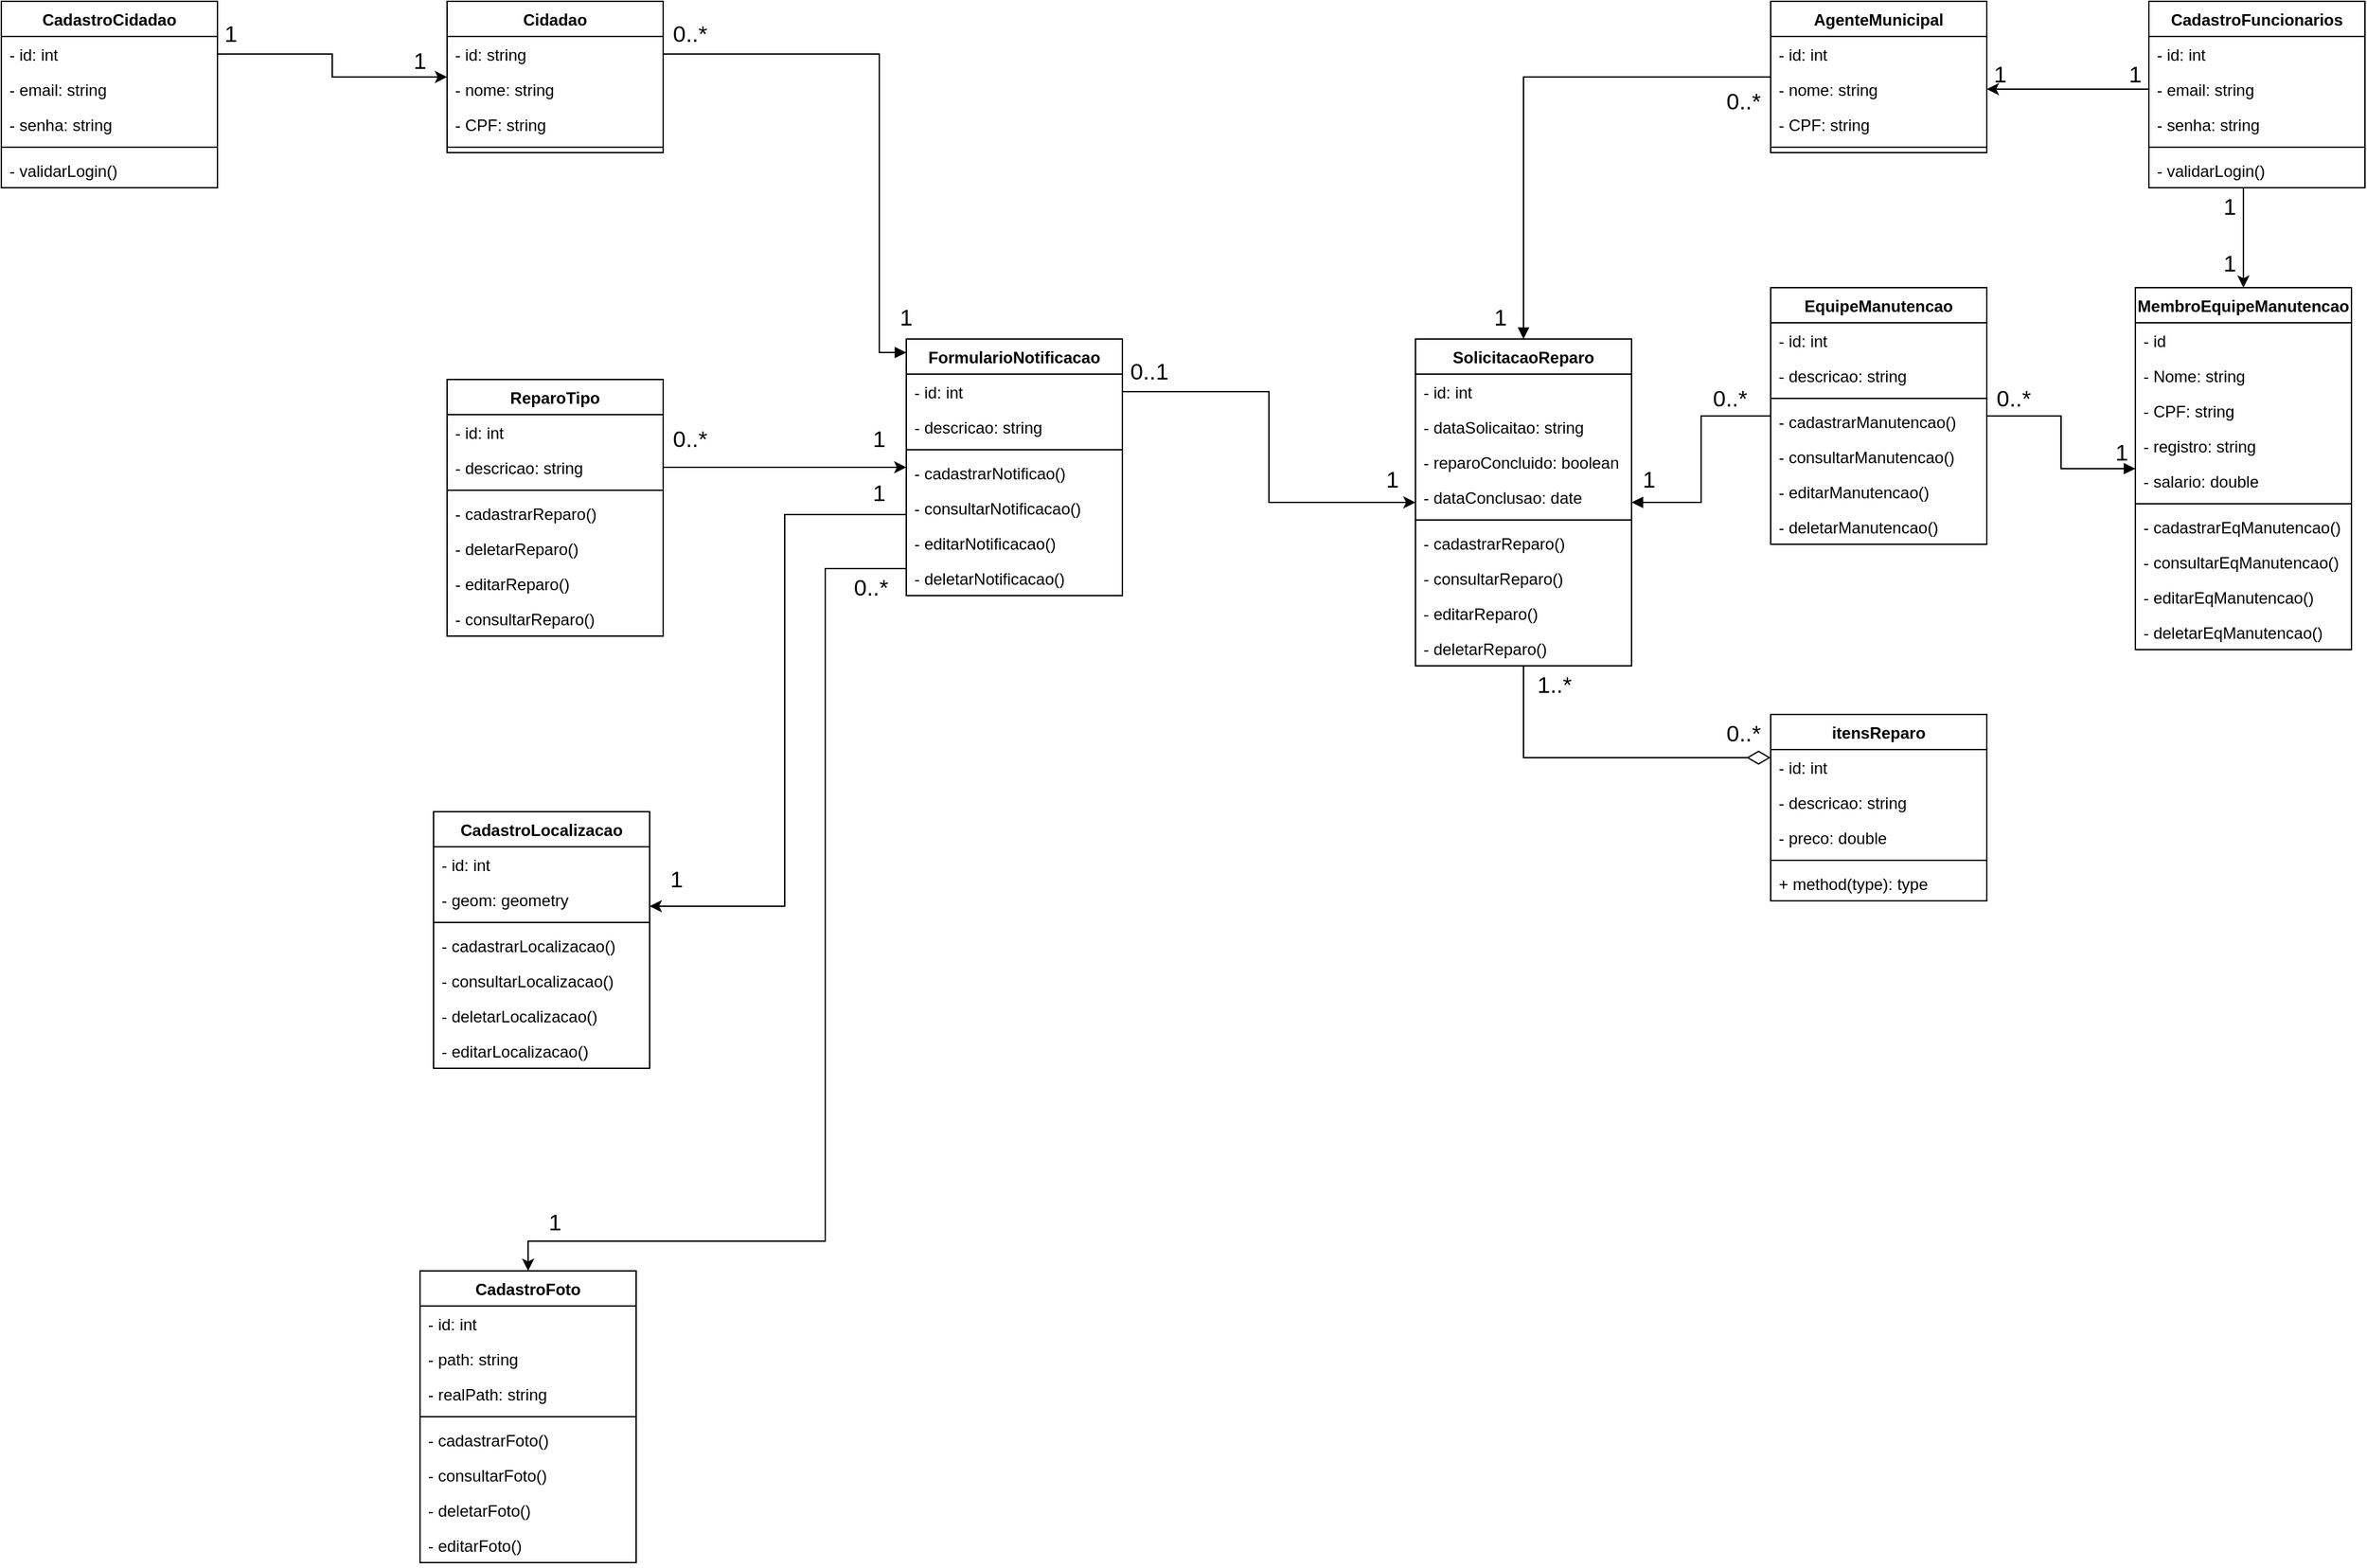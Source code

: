<mxfile version="20.3.1" type="github">
  <diagram id="C5RBs43oDa-KdzZeNtuy" name="Page-1">
    <mxGraphModel dx="1993" dy="483" grid="1" gridSize="10" guides="1" tooltips="1" connect="1" arrows="1" fold="1" page="1" pageScale="1" pageWidth="827" pageHeight="1169" math="0" shadow="0">
      <root>
        <mxCell id="WIyWlLk6GJQsqaUBKTNV-0" />
        <mxCell id="WIyWlLk6GJQsqaUBKTNV-1" parent="WIyWlLk6GJQsqaUBKTNV-0" />
        <mxCell id="CmlGezvSoyI1D90yPW8n-5" value="ReparoTipo" style="swimlane;fontStyle=1;align=center;verticalAlign=top;childLayout=stackLayout;horizontal=1;startSize=26;horizontalStack=0;resizeParent=1;resizeParentMax=0;resizeLast=0;collapsible=1;marginBottom=0;" parent="WIyWlLk6GJQsqaUBKTNV-1" vertex="1">
          <mxGeometry x="130" y="390" width="160" height="190" as="geometry" />
        </mxCell>
        <mxCell id="CmlGezvSoyI1D90yPW8n-6" value="- id: int" style="text;strokeColor=none;fillColor=none;align=left;verticalAlign=top;spacingLeft=4;spacingRight=4;overflow=hidden;rotatable=0;points=[[0,0.5],[1,0.5]];portConstraint=eastwest;" parent="CmlGezvSoyI1D90yPW8n-5" vertex="1">
          <mxGeometry y="26" width="160" height="26" as="geometry" />
        </mxCell>
        <mxCell id="CmlGezvSoyI1D90yPW8n-9" value="- descricao: string" style="text;strokeColor=none;fillColor=none;align=left;verticalAlign=top;spacingLeft=4;spacingRight=4;overflow=hidden;rotatable=0;points=[[0,0.5],[1,0.5]];portConstraint=eastwest;" parent="CmlGezvSoyI1D90yPW8n-5" vertex="1">
          <mxGeometry y="52" width="160" height="26" as="geometry" />
        </mxCell>
        <mxCell id="CmlGezvSoyI1D90yPW8n-7" value="" style="line;strokeWidth=1;fillColor=none;align=left;verticalAlign=middle;spacingTop=-1;spacingLeft=3;spacingRight=3;rotatable=0;labelPosition=right;points=[];portConstraint=eastwest;strokeColor=inherit;" parent="CmlGezvSoyI1D90yPW8n-5" vertex="1">
          <mxGeometry y="78" width="160" height="8" as="geometry" />
        </mxCell>
        <mxCell id="CmlGezvSoyI1D90yPW8n-8" value="- cadastrarReparo()" style="text;strokeColor=none;fillColor=none;align=left;verticalAlign=top;spacingLeft=4;spacingRight=4;overflow=hidden;rotatable=0;points=[[0,0.5],[1,0.5]];portConstraint=eastwest;" parent="CmlGezvSoyI1D90yPW8n-5" vertex="1">
          <mxGeometry y="86" width="160" height="26" as="geometry" />
        </mxCell>
        <mxCell id="CmlGezvSoyI1D90yPW8n-10" value="- deletarReparo()" style="text;strokeColor=none;fillColor=none;align=left;verticalAlign=top;spacingLeft=4;spacingRight=4;overflow=hidden;rotatable=0;points=[[0,0.5],[1,0.5]];portConstraint=eastwest;" parent="CmlGezvSoyI1D90yPW8n-5" vertex="1">
          <mxGeometry y="112" width="160" height="26" as="geometry" />
        </mxCell>
        <mxCell id="CmlGezvSoyI1D90yPW8n-11" value="- editarReparo()" style="text;strokeColor=none;fillColor=none;align=left;verticalAlign=top;spacingLeft=4;spacingRight=4;overflow=hidden;rotatable=0;points=[[0,0.5],[1,0.5]];portConstraint=eastwest;" parent="CmlGezvSoyI1D90yPW8n-5" vertex="1">
          <mxGeometry y="138" width="160" height="26" as="geometry" />
        </mxCell>
        <mxCell id="CmlGezvSoyI1D90yPW8n-12" value="- consultarReparo()" style="text;strokeColor=none;fillColor=none;align=left;verticalAlign=top;spacingLeft=4;spacingRight=4;overflow=hidden;rotatable=0;points=[[0,0.5],[1,0.5]];portConstraint=eastwest;" parent="CmlGezvSoyI1D90yPW8n-5" vertex="1">
          <mxGeometry y="164" width="160" height="26" as="geometry" />
        </mxCell>
        <mxCell id="CmlGezvSoyI1D90yPW8n-13" value="FormularioNotificacao" style="swimlane;fontStyle=1;align=center;verticalAlign=top;childLayout=stackLayout;horizontal=1;startSize=26;horizontalStack=0;resizeParent=1;resizeParentMax=0;resizeLast=0;collapsible=1;marginBottom=0;" parent="WIyWlLk6GJQsqaUBKTNV-1" vertex="1">
          <mxGeometry x="470" y="360" width="160" height="190" as="geometry" />
        </mxCell>
        <mxCell id="CmlGezvSoyI1D90yPW8n-14" value="- id: int" style="text;strokeColor=none;fillColor=none;align=left;verticalAlign=top;spacingLeft=4;spacingRight=4;overflow=hidden;rotatable=0;points=[[0,0.5],[1,0.5]];portConstraint=eastwest;" parent="CmlGezvSoyI1D90yPW8n-13" vertex="1">
          <mxGeometry y="26" width="160" height="26" as="geometry" />
        </mxCell>
        <mxCell id="CmlGezvSoyI1D90yPW8n-17" value="- descricao: string" style="text;strokeColor=none;fillColor=none;align=left;verticalAlign=top;spacingLeft=4;spacingRight=4;overflow=hidden;rotatable=0;points=[[0,0.5],[1,0.5]];portConstraint=eastwest;" parent="CmlGezvSoyI1D90yPW8n-13" vertex="1">
          <mxGeometry y="52" width="160" height="26" as="geometry" />
        </mxCell>
        <mxCell id="CmlGezvSoyI1D90yPW8n-15" value="" style="line;strokeWidth=1;fillColor=none;align=left;verticalAlign=middle;spacingTop=-1;spacingLeft=3;spacingRight=3;rotatable=0;labelPosition=right;points=[];portConstraint=eastwest;strokeColor=inherit;" parent="CmlGezvSoyI1D90yPW8n-13" vertex="1">
          <mxGeometry y="78" width="160" height="8" as="geometry" />
        </mxCell>
        <mxCell id="CmlGezvSoyI1D90yPW8n-28" value="- cadastrarNotificao()" style="text;strokeColor=none;fillColor=none;align=left;verticalAlign=top;spacingLeft=4;spacingRight=4;overflow=hidden;rotatable=0;points=[[0,0.5],[1,0.5]];portConstraint=eastwest;" parent="CmlGezvSoyI1D90yPW8n-13" vertex="1">
          <mxGeometry y="86" width="160" height="26" as="geometry" />
        </mxCell>
        <mxCell id="CmlGezvSoyI1D90yPW8n-31" value="- consultarNotificacao()" style="text;strokeColor=none;fillColor=none;align=left;verticalAlign=top;spacingLeft=4;spacingRight=4;overflow=hidden;rotatable=0;points=[[0,0.5],[1,0.5]];portConstraint=eastwest;" parent="CmlGezvSoyI1D90yPW8n-13" vertex="1">
          <mxGeometry y="112" width="160" height="26" as="geometry" />
        </mxCell>
        <mxCell id="CmlGezvSoyI1D90yPW8n-30" value="- editarNotificacao()" style="text;strokeColor=none;fillColor=none;align=left;verticalAlign=top;spacingLeft=4;spacingRight=4;overflow=hidden;rotatable=0;points=[[0,0.5],[1,0.5]];portConstraint=eastwest;" parent="CmlGezvSoyI1D90yPW8n-13" vertex="1">
          <mxGeometry y="138" width="160" height="26" as="geometry" />
        </mxCell>
        <mxCell id="CmlGezvSoyI1D90yPW8n-29" value="- deletarNotificacao()" style="text;strokeColor=none;fillColor=none;align=left;verticalAlign=top;spacingLeft=4;spacingRight=4;overflow=hidden;rotatable=0;points=[[0,0.5],[1,0.5]];portConstraint=eastwest;" parent="CmlGezvSoyI1D90yPW8n-13" vertex="1">
          <mxGeometry y="164" width="160" height="26" as="geometry" />
        </mxCell>
        <mxCell id="CmlGezvSoyI1D90yPW8n-19" style="edgeStyle=orthogonalEdgeStyle;rounded=0;orthogonalLoop=1;jettySize=auto;html=1;" parent="WIyWlLk6GJQsqaUBKTNV-1" source="CmlGezvSoyI1D90yPW8n-9" target="CmlGezvSoyI1D90yPW8n-13" edge="1">
          <mxGeometry relative="1" as="geometry" />
        </mxCell>
        <mxCell id="CmlGezvSoyI1D90yPW8n-24" value="CadastroLocalizacao" style="swimlane;fontStyle=1;align=center;verticalAlign=top;childLayout=stackLayout;horizontal=1;startSize=26;horizontalStack=0;resizeParent=1;resizeParentMax=0;resizeLast=0;collapsible=1;marginBottom=0;" parent="WIyWlLk6GJQsqaUBKTNV-1" vertex="1">
          <mxGeometry x="120" y="710" width="160" height="190" as="geometry" />
        </mxCell>
        <mxCell id="CmlGezvSoyI1D90yPW8n-25" value="- id: int" style="text;strokeColor=none;fillColor=none;align=left;verticalAlign=top;spacingLeft=4;spacingRight=4;overflow=hidden;rotatable=0;points=[[0,0.5],[1,0.5]];portConstraint=eastwest;" parent="CmlGezvSoyI1D90yPW8n-24" vertex="1">
          <mxGeometry y="26" width="160" height="26" as="geometry" />
        </mxCell>
        <mxCell id="CmlGezvSoyI1D90yPW8n-32" value="- geom: geometry" style="text;strokeColor=none;fillColor=none;align=left;verticalAlign=top;spacingLeft=4;spacingRight=4;overflow=hidden;rotatable=0;points=[[0,0.5],[1,0.5]];portConstraint=eastwest;" parent="CmlGezvSoyI1D90yPW8n-24" vertex="1">
          <mxGeometry y="52" width="160" height="26" as="geometry" />
        </mxCell>
        <mxCell id="CmlGezvSoyI1D90yPW8n-26" value="" style="line;strokeWidth=1;fillColor=none;align=left;verticalAlign=middle;spacingTop=-1;spacingLeft=3;spacingRight=3;rotatable=0;labelPosition=right;points=[];portConstraint=eastwest;strokeColor=inherit;" parent="CmlGezvSoyI1D90yPW8n-24" vertex="1">
          <mxGeometry y="78" width="160" height="8" as="geometry" />
        </mxCell>
        <mxCell id="CmlGezvSoyI1D90yPW8n-33" value="- cadastrarLocalizacao()" style="text;strokeColor=none;fillColor=none;align=left;verticalAlign=top;spacingLeft=4;spacingRight=4;overflow=hidden;rotatable=0;points=[[0,0.5],[1,0.5]];portConstraint=eastwest;" parent="CmlGezvSoyI1D90yPW8n-24" vertex="1">
          <mxGeometry y="86" width="160" height="26" as="geometry" />
        </mxCell>
        <mxCell id="CmlGezvSoyI1D90yPW8n-34" value="- consultarLocalizacao()" style="text;strokeColor=none;fillColor=none;align=left;verticalAlign=top;spacingLeft=4;spacingRight=4;overflow=hidden;rotatable=0;points=[[0,0.5],[1,0.5]];portConstraint=eastwest;" parent="CmlGezvSoyI1D90yPW8n-24" vertex="1">
          <mxGeometry y="112" width="160" height="26" as="geometry" />
        </mxCell>
        <mxCell id="CmlGezvSoyI1D90yPW8n-36" value="- deletarLocalizacao()" style="text;strokeColor=none;fillColor=none;align=left;verticalAlign=top;spacingLeft=4;spacingRight=4;overflow=hidden;rotatable=0;points=[[0,0.5],[1,0.5]];portConstraint=eastwest;" parent="CmlGezvSoyI1D90yPW8n-24" vertex="1">
          <mxGeometry y="138" width="160" height="26" as="geometry" />
        </mxCell>
        <mxCell id="CmlGezvSoyI1D90yPW8n-35" value="- editarLocalizacao()" style="text;strokeColor=none;fillColor=none;align=left;verticalAlign=top;spacingLeft=4;spacingRight=4;overflow=hidden;rotatable=0;points=[[0,0.5],[1,0.5]];portConstraint=eastwest;" parent="CmlGezvSoyI1D90yPW8n-24" vertex="1">
          <mxGeometry y="164" width="160" height="26" as="geometry" />
        </mxCell>
        <mxCell id="CmlGezvSoyI1D90yPW8n-37" style="edgeStyle=orthogonalEdgeStyle;rounded=0;orthogonalLoop=1;jettySize=auto;html=1;" parent="WIyWlLk6GJQsqaUBKTNV-1" source="CmlGezvSoyI1D90yPW8n-13" target="CmlGezvSoyI1D90yPW8n-32" edge="1">
          <mxGeometry relative="1" as="geometry">
            <Array as="points">
              <mxPoint x="380" y="490" />
              <mxPoint x="380" y="780" />
            </Array>
          </mxGeometry>
        </mxCell>
        <mxCell id="CmlGezvSoyI1D90yPW8n-38" value="CadastroFoto" style="swimlane;fontStyle=1;align=center;verticalAlign=top;childLayout=stackLayout;horizontal=1;startSize=26;horizontalStack=0;resizeParent=1;resizeParentMax=0;resizeLast=0;collapsible=1;marginBottom=0;" parent="WIyWlLk6GJQsqaUBKTNV-1" vertex="1">
          <mxGeometry x="110" y="1050" width="160" height="216" as="geometry" />
        </mxCell>
        <mxCell id="CmlGezvSoyI1D90yPW8n-39" value="- id: int" style="text;strokeColor=none;fillColor=none;align=left;verticalAlign=top;spacingLeft=4;spacingRight=4;overflow=hidden;rotatable=0;points=[[0,0.5],[1,0.5]];portConstraint=eastwest;" parent="CmlGezvSoyI1D90yPW8n-38" vertex="1">
          <mxGeometry y="26" width="160" height="26" as="geometry" />
        </mxCell>
        <mxCell id="CmlGezvSoyI1D90yPW8n-42" value="- path: string" style="text;strokeColor=none;fillColor=none;align=left;verticalAlign=top;spacingLeft=4;spacingRight=4;overflow=hidden;rotatable=0;points=[[0,0.5],[1,0.5]];portConstraint=eastwest;" parent="CmlGezvSoyI1D90yPW8n-38" vertex="1">
          <mxGeometry y="52" width="160" height="26" as="geometry" />
        </mxCell>
        <mxCell id="CmlGezvSoyI1D90yPW8n-43" value="- realPath: string" style="text;strokeColor=none;fillColor=none;align=left;verticalAlign=top;spacingLeft=4;spacingRight=4;overflow=hidden;rotatable=0;points=[[0,0.5],[1,0.5]];portConstraint=eastwest;" parent="CmlGezvSoyI1D90yPW8n-38" vertex="1">
          <mxGeometry y="78" width="160" height="26" as="geometry" />
        </mxCell>
        <mxCell id="CmlGezvSoyI1D90yPW8n-40" value="" style="line;strokeWidth=1;fillColor=none;align=left;verticalAlign=middle;spacingTop=-1;spacingLeft=3;spacingRight=3;rotatable=0;labelPosition=right;points=[];portConstraint=eastwest;strokeColor=inherit;" parent="CmlGezvSoyI1D90yPW8n-38" vertex="1">
          <mxGeometry y="104" width="160" height="8" as="geometry" />
        </mxCell>
        <mxCell id="CmlGezvSoyI1D90yPW8n-49" value="- cadastrarFoto()" style="text;strokeColor=none;fillColor=none;align=left;verticalAlign=top;spacingLeft=4;spacingRight=4;overflow=hidden;rotatable=0;points=[[0,0.5],[1,0.5]];portConstraint=eastwest;" parent="CmlGezvSoyI1D90yPW8n-38" vertex="1">
          <mxGeometry y="112" width="160" height="26" as="geometry" />
        </mxCell>
        <mxCell id="CmlGezvSoyI1D90yPW8n-48" value="- consultarFoto()" style="text;strokeColor=none;fillColor=none;align=left;verticalAlign=top;spacingLeft=4;spacingRight=4;overflow=hidden;rotatable=0;points=[[0,0.5],[1,0.5]];portConstraint=eastwest;" parent="CmlGezvSoyI1D90yPW8n-38" vertex="1">
          <mxGeometry y="138" width="160" height="26" as="geometry" />
        </mxCell>
        <mxCell id="CmlGezvSoyI1D90yPW8n-47" value="- deletarFoto()" style="text;strokeColor=none;fillColor=none;align=left;verticalAlign=top;spacingLeft=4;spacingRight=4;overflow=hidden;rotatable=0;points=[[0,0.5],[1,0.5]];portConstraint=eastwest;" parent="CmlGezvSoyI1D90yPW8n-38" vertex="1">
          <mxGeometry y="164" width="160" height="26" as="geometry" />
        </mxCell>
        <mxCell id="CmlGezvSoyI1D90yPW8n-46" value="- editarFoto()" style="text;strokeColor=none;fillColor=none;align=left;verticalAlign=top;spacingLeft=4;spacingRight=4;overflow=hidden;rotatable=0;points=[[0,0.5],[1,0.5]];portConstraint=eastwest;" parent="CmlGezvSoyI1D90yPW8n-38" vertex="1">
          <mxGeometry y="190" width="160" height="26" as="geometry" />
        </mxCell>
        <mxCell id="CmlGezvSoyI1D90yPW8n-50" style="edgeStyle=orthogonalEdgeStyle;rounded=0;orthogonalLoop=1;jettySize=auto;html=1;" parent="WIyWlLk6GJQsqaUBKTNV-1" source="CmlGezvSoyI1D90yPW8n-13" target="CmlGezvSoyI1D90yPW8n-38" edge="1">
          <mxGeometry relative="1" as="geometry">
            <Array as="points">
              <mxPoint x="410" y="530" />
              <mxPoint x="410" y="1028" />
            </Array>
          </mxGeometry>
        </mxCell>
        <mxCell id="CmlGezvSoyI1D90yPW8n-71" style="edgeStyle=orthogonalEdgeStyle;rounded=0;orthogonalLoop=1;jettySize=auto;html=1;endArrow=diamondThin;endFill=0;endSize=15;" parent="WIyWlLk6GJQsqaUBKTNV-1" source="CmlGezvSoyI1D90yPW8n-51" target="CmlGezvSoyI1D90yPW8n-65" edge="1">
          <mxGeometry relative="1" as="geometry">
            <Array as="points">
              <mxPoint x="927" y="670" />
            </Array>
          </mxGeometry>
        </mxCell>
        <mxCell id="CmlGezvSoyI1D90yPW8n-51" value="SolicitacaoReparo" style="swimlane;fontStyle=1;align=center;verticalAlign=top;childLayout=stackLayout;horizontal=1;startSize=26;horizontalStack=0;resizeParent=1;resizeParentMax=0;resizeLast=0;collapsible=1;marginBottom=0;" parent="WIyWlLk6GJQsqaUBKTNV-1" vertex="1">
          <mxGeometry x="847" y="360" width="160" height="242" as="geometry" />
        </mxCell>
        <mxCell id="CmlGezvSoyI1D90yPW8n-52" value="- id: int" style="text;strokeColor=none;fillColor=none;align=left;verticalAlign=top;spacingLeft=4;spacingRight=4;overflow=hidden;rotatable=0;points=[[0,0.5],[1,0.5]];portConstraint=eastwest;" parent="CmlGezvSoyI1D90yPW8n-51" vertex="1">
          <mxGeometry y="26" width="160" height="26" as="geometry" />
        </mxCell>
        <mxCell id="CmlGezvSoyI1D90yPW8n-56" value="- dataSolicaitao: string" style="text;strokeColor=none;fillColor=none;align=left;verticalAlign=top;spacingLeft=4;spacingRight=4;overflow=hidden;rotatable=0;points=[[0,0.5],[1,0.5]];portConstraint=eastwest;" parent="CmlGezvSoyI1D90yPW8n-51" vertex="1">
          <mxGeometry y="52" width="160" height="26" as="geometry" />
        </mxCell>
        <mxCell id="CmlGezvSoyI1D90yPW8n-57" value="- reparoConcluido: boolean" style="text;strokeColor=none;fillColor=none;align=left;verticalAlign=top;spacingLeft=4;spacingRight=4;overflow=hidden;rotatable=0;points=[[0,0.5],[1,0.5]];portConstraint=eastwest;" parent="CmlGezvSoyI1D90yPW8n-51" vertex="1">
          <mxGeometry y="78" width="160" height="26" as="geometry" />
        </mxCell>
        <mxCell id="CmlGezvSoyI1D90yPW8n-58" value="- dataConclusao: date" style="text;strokeColor=none;fillColor=none;align=left;verticalAlign=top;spacingLeft=4;spacingRight=4;overflow=hidden;rotatable=0;points=[[0,0.5],[1,0.5]];portConstraint=eastwest;" parent="CmlGezvSoyI1D90yPW8n-51" vertex="1">
          <mxGeometry y="104" width="160" height="26" as="geometry" />
        </mxCell>
        <mxCell id="CmlGezvSoyI1D90yPW8n-53" value="" style="line;strokeWidth=1;fillColor=none;align=left;verticalAlign=middle;spacingTop=-1;spacingLeft=3;spacingRight=3;rotatable=0;labelPosition=right;points=[];portConstraint=eastwest;strokeColor=inherit;" parent="CmlGezvSoyI1D90yPW8n-51" vertex="1">
          <mxGeometry y="130" width="160" height="8" as="geometry" />
        </mxCell>
        <mxCell id="CmlGezvSoyI1D90yPW8n-59" value="- cadastrarReparo()" style="text;strokeColor=none;fillColor=none;align=left;verticalAlign=top;spacingLeft=4;spacingRight=4;overflow=hidden;rotatable=0;points=[[0,0.5],[1,0.5]];portConstraint=eastwest;" parent="CmlGezvSoyI1D90yPW8n-51" vertex="1">
          <mxGeometry y="138" width="160" height="26" as="geometry" />
        </mxCell>
        <mxCell id="CmlGezvSoyI1D90yPW8n-60" value="- consultarReparo()" style="text;strokeColor=none;fillColor=none;align=left;verticalAlign=top;spacingLeft=4;spacingRight=4;overflow=hidden;rotatable=0;points=[[0,0.5],[1,0.5]];portConstraint=eastwest;" parent="CmlGezvSoyI1D90yPW8n-51" vertex="1">
          <mxGeometry y="164" width="160" height="26" as="geometry" />
        </mxCell>
        <mxCell id="CmlGezvSoyI1D90yPW8n-61" value="- editarReparo()" style="text;strokeColor=none;fillColor=none;align=left;verticalAlign=top;spacingLeft=4;spacingRight=4;overflow=hidden;rotatable=0;points=[[0,0.5],[1,0.5]];portConstraint=eastwest;" parent="CmlGezvSoyI1D90yPW8n-51" vertex="1">
          <mxGeometry y="190" width="160" height="26" as="geometry" />
        </mxCell>
        <mxCell id="CmlGezvSoyI1D90yPW8n-62" value="- deletarReparo()" style="text;strokeColor=none;fillColor=none;align=left;verticalAlign=top;spacingLeft=4;spacingRight=4;overflow=hidden;rotatable=0;points=[[0,0.5],[1,0.5]];portConstraint=eastwest;" parent="CmlGezvSoyI1D90yPW8n-51" vertex="1">
          <mxGeometry y="216" width="160" height="26" as="geometry" />
        </mxCell>
        <mxCell id="CmlGezvSoyI1D90yPW8n-64" style="edgeStyle=orthogonalEdgeStyle;rounded=0;orthogonalLoop=1;jettySize=auto;html=1;" parent="WIyWlLk6GJQsqaUBKTNV-1" source="CmlGezvSoyI1D90yPW8n-14" target="CmlGezvSoyI1D90yPW8n-51" edge="1">
          <mxGeometry relative="1" as="geometry" />
        </mxCell>
        <mxCell id="CmlGezvSoyI1D90yPW8n-65" value="itensReparo" style="swimlane;fontStyle=1;align=center;verticalAlign=top;childLayout=stackLayout;horizontal=1;startSize=26;horizontalStack=0;resizeParent=1;resizeParentMax=0;resizeLast=0;collapsible=1;marginBottom=0;" parent="WIyWlLk6GJQsqaUBKTNV-1" vertex="1">
          <mxGeometry x="1110" y="638" width="160" height="138" as="geometry" />
        </mxCell>
        <mxCell id="CmlGezvSoyI1D90yPW8n-66" value="- id: int" style="text;strokeColor=none;fillColor=none;align=left;verticalAlign=top;spacingLeft=4;spacingRight=4;overflow=hidden;rotatable=0;points=[[0,0.5],[1,0.5]];portConstraint=eastwest;" parent="CmlGezvSoyI1D90yPW8n-65" vertex="1">
          <mxGeometry y="26" width="160" height="26" as="geometry" />
        </mxCell>
        <mxCell id="CmlGezvSoyI1D90yPW8n-69" value="- descricao: string" style="text;strokeColor=none;fillColor=none;align=left;verticalAlign=top;spacingLeft=4;spacingRight=4;overflow=hidden;rotatable=0;points=[[0,0.5],[1,0.5]];portConstraint=eastwest;" parent="CmlGezvSoyI1D90yPW8n-65" vertex="1">
          <mxGeometry y="52" width="160" height="26" as="geometry" />
        </mxCell>
        <mxCell id="CmlGezvSoyI1D90yPW8n-70" value="- preco: double" style="text;strokeColor=none;fillColor=none;align=left;verticalAlign=top;spacingLeft=4;spacingRight=4;overflow=hidden;rotatable=0;points=[[0,0.5],[1,0.5]];portConstraint=eastwest;" parent="CmlGezvSoyI1D90yPW8n-65" vertex="1">
          <mxGeometry y="78" width="160" height="26" as="geometry" />
        </mxCell>
        <mxCell id="CmlGezvSoyI1D90yPW8n-67" value="" style="line;strokeWidth=1;fillColor=none;align=left;verticalAlign=middle;spacingTop=-1;spacingLeft=3;spacingRight=3;rotatable=0;labelPosition=right;points=[];portConstraint=eastwest;strokeColor=inherit;" parent="CmlGezvSoyI1D90yPW8n-65" vertex="1">
          <mxGeometry y="104" width="160" height="8" as="geometry" />
        </mxCell>
        <mxCell id="CmlGezvSoyI1D90yPW8n-68" value="+ method(type): type" style="text;strokeColor=none;fillColor=none;align=left;verticalAlign=top;spacingLeft=4;spacingRight=4;overflow=hidden;rotatable=0;points=[[0,0.5],[1,0.5]];portConstraint=eastwest;" parent="CmlGezvSoyI1D90yPW8n-65" vertex="1">
          <mxGeometry y="112" width="160" height="26" as="geometry" />
        </mxCell>
        <mxCell id="CmlGezvSoyI1D90yPW8n-81" style="edgeStyle=orthogonalEdgeStyle;rounded=0;orthogonalLoop=1;jettySize=auto;html=1;endArrow=block;endFill=1;endSize=6;" parent="WIyWlLk6GJQsqaUBKTNV-1" source="CmlGezvSoyI1D90yPW8n-72" target="CmlGezvSoyI1D90yPW8n-51" edge="1">
          <mxGeometry relative="1" as="geometry" />
        </mxCell>
        <mxCell id="CmlGezvSoyI1D90yPW8n-94" style="edgeStyle=orthogonalEdgeStyle;rounded=0;orthogonalLoop=1;jettySize=auto;html=1;endArrow=block;endFill=1;endSize=6;" parent="WIyWlLk6GJQsqaUBKTNV-1" source="CmlGezvSoyI1D90yPW8n-72" target="CmlGezvSoyI1D90yPW8n-82" edge="1">
          <mxGeometry relative="1" as="geometry" />
        </mxCell>
        <mxCell id="CmlGezvSoyI1D90yPW8n-72" value="EquipeManutencao" style="swimlane;fontStyle=1;align=center;verticalAlign=top;childLayout=stackLayout;horizontal=1;startSize=26;horizontalStack=0;resizeParent=1;resizeParentMax=0;resizeLast=0;collapsible=1;marginBottom=0;" parent="WIyWlLk6GJQsqaUBKTNV-1" vertex="1">
          <mxGeometry x="1110" y="322" width="160" height="190" as="geometry" />
        </mxCell>
        <mxCell id="CmlGezvSoyI1D90yPW8n-73" value="- id: int" style="text;strokeColor=none;fillColor=none;align=left;verticalAlign=top;spacingLeft=4;spacingRight=4;overflow=hidden;rotatable=0;points=[[0,0.5],[1,0.5]];portConstraint=eastwest;" parent="CmlGezvSoyI1D90yPW8n-72" vertex="1">
          <mxGeometry y="26" width="160" height="26" as="geometry" />
        </mxCell>
        <mxCell id="CmlGezvSoyI1D90yPW8n-76" value="- descricao: string" style="text;strokeColor=none;fillColor=none;align=left;verticalAlign=top;spacingLeft=4;spacingRight=4;overflow=hidden;rotatable=0;points=[[0,0.5],[1,0.5]];portConstraint=eastwest;" parent="CmlGezvSoyI1D90yPW8n-72" vertex="1">
          <mxGeometry y="52" width="160" height="26" as="geometry" />
        </mxCell>
        <mxCell id="CmlGezvSoyI1D90yPW8n-74" value="" style="line;strokeWidth=1;fillColor=none;align=left;verticalAlign=middle;spacingTop=-1;spacingLeft=3;spacingRight=3;rotatable=0;labelPosition=right;points=[];portConstraint=eastwest;strokeColor=inherit;" parent="CmlGezvSoyI1D90yPW8n-72" vertex="1">
          <mxGeometry y="78" width="160" height="8" as="geometry" />
        </mxCell>
        <mxCell id="CmlGezvSoyI1D90yPW8n-77" value="- cadastrarManutencao()" style="text;strokeColor=none;fillColor=none;align=left;verticalAlign=top;spacingLeft=4;spacingRight=4;overflow=hidden;rotatable=0;points=[[0,0.5],[1,0.5]];portConstraint=eastwest;" parent="CmlGezvSoyI1D90yPW8n-72" vertex="1">
          <mxGeometry y="86" width="160" height="26" as="geometry" />
        </mxCell>
        <mxCell id="CmlGezvSoyI1D90yPW8n-78" value="- consultarManutencao()" style="text;strokeColor=none;fillColor=none;align=left;verticalAlign=top;spacingLeft=4;spacingRight=4;overflow=hidden;rotatable=0;points=[[0,0.5],[1,0.5]];portConstraint=eastwest;" parent="CmlGezvSoyI1D90yPW8n-72" vertex="1">
          <mxGeometry y="112" width="160" height="26" as="geometry" />
        </mxCell>
        <mxCell id="CmlGezvSoyI1D90yPW8n-79" value="- editarManutencao()" style="text;strokeColor=none;fillColor=none;align=left;verticalAlign=top;spacingLeft=4;spacingRight=4;overflow=hidden;rotatable=0;points=[[0,0.5],[1,0.5]];portConstraint=eastwest;" parent="CmlGezvSoyI1D90yPW8n-72" vertex="1">
          <mxGeometry y="138" width="160" height="26" as="geometry" />
        </mxCell>
        <mxCell id="CmlGezvSoyI1D90yPW8n-80" value="- deletarManutencao()" style="text;strokeColor=none;fillColor=none;align=left;verticalAlign=top;spacingLeft=4;spacingRight=4;overflow=hidden;rotatable=0;points=[[0,0.5],[1,0.5]];portConstraint=eastwest;" parent="CmlGezvSoyI1D90yPW8n-72" vertex="1">
          <mxGeometry y="164" width="160" height="26" as="geometry" />
        </mxCell>
        <mxCell id="CmlGezvSoyI1D90yPW8n-82" value="MembroEquipeManutencao" style="swimlane;fontStyle=1;align=center;verticalAlign=top;childLayout=stackLayout;horizontal=1;startSize=26;horizontalStack=0;resizeParent=1;resizeParentMax=0;resizeLast=0;collapsible=1;marginBottom=0;" parent="WIyWlLk6GJQsqaUBKTNV-1" vertex="1">
          <mxGeometry x="1380" y="322" width="160" height="268" as="geometry" />
        </mxCell>
        <mxCell id="CmlGezvSoyI1D90yPW8n-83" value="- id" style="text;strokeColor=none;fillColor=none;align=left;verticalAlign=top;spacingLeft=4;spacingRight=4;overflow=hidden;rotatable=0;points=[[0,0.5],[1,0.5]];portConstraint=eastwest;" parent="CmlGezvSoyI1D90yPW8n-82" vertex="1">
          <mxGeometry y="26" width="160" height="26" as="geometry" />
        </mxCell>
        <mxCell id="CmlGezvSoyI1D90yPW8n-86" value="- Nome: string" style="text;strokeColor=none;fillColor=none;align=left;verticalAlign=top;spacingLeft=4;spacingRight=4;overflow=hidden;rotatable=0;points=[[0,0.5],[1,0.5]];portConstraint=eastwest;" parent="CmlGezvSoyI1D90yPW8n-82" vertex="1">
          <mxGeometry y="52" width="160" height="26" as="geometry" />
        </mxCell>
        <mxCell id="CmlGezvSoyI1D90yPW8n-87" value="- CPF: string" style="text;strokeColor=none;fillColor=none;align=left;verticalAlign=top;spacingLeft=4;spacingRight=4;overflow=hidden;rotatable=0;points=[[0,0.5],[1,0.5]];portConstraint=eastwest;" parent="CmlGezvSoyI1D90yPW8n-82" vertex="1">
          <mxGeometry y="78" width="160" height="26" as="geometry" />
        </mxCell>
        <mxCell id="CmlGezvSoyI1D90yPW8n-88" value="- registro: string" style="text;strokeColor=none;fillColor=none;align=left;verticalAlign=top;spacingLeft=4;spacingRight=4;overflow=hidden;rotatable=0;points=[[0,0.5],[1,0.5]];portConstraint=eastwest;" parent="CmlGezvSoyI1D90yPW8n-82" vertex="1">
          <mxGeometry y="104" width="160" height="26" as="geometry" />
        </mxCell>
        <mxCell id="CmlGezvSoyI1D90yPW8n-89" value="- salario: double" style="text;strokeColor=none;fillColor=none;align=left;verticalAlign=top;spacingLeft=4;spacingRight=4;overflow=hidden;rotatable=0;points=[[0,0.5],[1,0.5]];portConstraint=eastwest;" parent="CmlGezvSoyI1D90yPW8n-82" vertex="1">
          <mxGeometry y="130" width="160" height="26" as="geometry" />
        </mxCell>
        <mxCell id="CmlGezvSoyI1D90yPW8n-84" value="" style="line;strokeWidth=1;fillColor=none;align=left;verticalAlign=middle;spacingTop=-1;spacingLeft=3;spacingRight=3;rotatable=0;labelPosition=right;points=[];portConstraint=eastwest;strokeColor=inherit;" parent="CmlGezvSoyI1D90yPW8n-82" vertex="1">
          <mxGeometry y="156" width="160" height="8" as="geometry" />
        </mxCell>
        <mxCell id="CmlGezvSoyI1D90yPW8n-90" value="- cadastrarEqManutencao()" style="text;strokeColor=none;fillColor=none;align=left;verticalAlign=top;spacingLeft=4;spacingRight=4;overflow=hidden;rotatable=0;points=[[0,0.5],[1,0.5]];portConstraint=eastwest;" parent="CmlGezvSoyI1D90yPW8n-82" vertex="1">
          <mxGeometry y="164" width="160" height="26" as="geometry" />
        </mxCell>
        <mxCell id="CmlGezvSoyI1D90yPW8n-91" value="- consultarEqManutencao()" style="text;strokeColor=none;fillColor=none;align=left;verticalAlign=top;spacingLeft=4;spacingRight=4;overflow=hidden;rotatable=0;points=[[0,0.5],[1,0.5]];portConstraint=eastwest;" parent="CmlGezvSoyI1D90yPW8n-82" vertex="1">
          <mxGeometry y="190" width="160" height="26" as="geometry" />
        </mxCell>
        <mxCell id="CmlGezvSoyI1D90yPW8n-93" value="- editarEqManutencao()" style="text;strokeColor=none;fillColor=none;align=left;verticalAlign=top;spacingLeft=4;spacingRight=4;overflow=hidden;rotatable=0;points=[[0,0.5],[1,0.5]];portConstraint=eastwest;" parent="CmlGezvSoyI1D90yPW8n-82" vertex="1">
          <mxGeometry y="216" width="160" height="26" as="geometry" />
        </mxCell>
        <mxCell id="CmlGezvSoyI1D90yPW8n-92" value="- deletarEqManutencao()" style="text;strokeColor=none;fillColor=none;align=left;verticalAlign=top;spacingLeft=4;spacingRight=4;overflow=hidden;rotatable=0;points=[[0,0.5],[1,0.5]];portConstraint=eastwest;" parent="CmlGezvSoyI1D90yPW8n-82" vertex="1">
          <mxGeometry y="242" width="160" height="26" as="geometry" />
        </mxCell>
        <mxCell id="CmlGezvSoyI1D90yPW8n-95" value="Cidadao" style="swimlane;fontStyle=1;align=center;verticalAlign=top;childLayout=stackLayout;horizontal=1;startSize=26;horizontalStack=0;resizeParent=1;resizeParentMax=0;resizeLast=0;collapsible=1;marginBottom=0;" parent="WIyWlLk6GJQsqaUBKTNV-1" vertex="1">
          <mxGeometry x="130" y="110" width="160" height="112" as="geometry" />
        </mxCell>
        <mxCell id="CmlGezvSoyI1D90yPW8n-96" value="- id: string" style="text;strokeColor=none;fillColor=none;align=left;verticalAlign=top;spacingLeft=4;spacingRight=4;overflow=hidden;rotatable=0;points=[[0,0.5],[1,0.5]];portConstraint=eastwest;" parent="CmlGezvSoyI1D90yPW8n-95" vertex="1">
          <mxGeometry y="26" width="160" height="26" as="geometry" />
        </mxCell>
        <mxCell id="CmlGezvSoyI1D90yPW8n-99" value="- nome: string" style="text;strokeColor=none;fillColor=none;align=left;verticalAlign=top;spacingLeft=4;spacingRight=4;overflow=hidden;rotatable=0;points=[[0,0.5],[1,0.5]];portConstraint=eastwest;" parent="CmlGezvSoyI1D90yPW8n-95" vertex="1">
          <mxGeometry y="52" width="160" height="26" as="geometry" />
        </mxCell>
        <mxCell id="CmlGezvSoyI1D90yPW8n-100" value="- CPF: string" style="text;strokeColor=none;fillColor=none;align=left;verticalAlign=top;spacingLeft=4;spacingRight=4;overflow=hidden;rotatable=0;points=[[0,0.5],[1,0.5]];portConstraint=eastwest;" parent="CmlGezvSoyI1D90yPW8n-95" vertex="1">
          <mxGeometry y="78" width="160" height="26" as="geometry" />
        </mxCell>
        <mxCell id="CmlGezvSoyI1D90yPW8n-97" value="" style="line;strokeWidth=1;fillColor=none;align=left;verticalAlign=middle;spacingTop=-1;spacingLeft=3;spacingRight=3;rotatable=0;labelPosition=right;points=[];portConstraint=eastwest;strokeColor=inherit;" parent="CmlGezvSoyI1D90yPW8n-95" vertex="1">
          <mxGeometry y="104" width="160" height="8" as="geometry" />
        </mxCell>
        <mxCell id="CmlGezvSoyI1D90yPW8n-102" style="edgeStyle=orthogonalEdgeStyle;rounded=0;orthogonalLoop=1;jettySize=auto;html=1;endArrow=block;endFill=1;endSize=6;" parent="WIyWlLk6GJQsqaUBKTNV-1" source="CmlGezvSoyI1D90yPW8n-96" target="CmlGezvSoyI1D90yPW8n-13" edge="1">
          <mxGeometry relative="1" as="geometry">
            <Array as="points">
              <mxPoint x="450" y="149" />
              <mxPoint x="450" y="370" />
            </Array>
          </mxGeometry>
        </mxCell>
        <mxCell id="CmlGezvSoyI1D90yPW8n-112" style="edgeStyle=orthogonalEdgeStyle;rounded=0;orthogonalLoop=1;jettySize=auto;html=1;endArrow=block;endFill=1;endSize=6;" parent="WIyWlLk6GJQsqaUBKTNV-1" source="CmlGezvSoyI1D90yPW8n-104" target="CmlGezvSoyI1D90yPW8n-51" edge="1">
          <mxGeometry relative="1" as="geometry" />
        </mxCell>
        <mxCell id="CmlGezvSoyI1D90yPW8n-104" value="AgenteMunicipal" style="swimlane;fontStyle=1;align=center;verticalAlign=top;childLayout=stackLayout;horizontal=1;startSize=26;horizontalStack=0;resizeParent=1;resizeParentMax=0;resizeLast=0;collapsible=1;marginBottom=0;" parent="WIyWlLk6GJQsqaUBKTNV-1" vertex="1">
          <mxGeometry x="1110" y="110" width="160" height="112" as="geometry" />
        </mxCell>
        <mxCell id="CmlGezvSoyI1D90yPW8n-105" value="- id: int" style="text;strokeColor=none;fillColor=none;align=left;verticalAlign=top;spacingLeft=4;spacingRight=4;overflow=hidden;rotatable=0;points=[[0,0.5],[1,0.5]];portConstraint=eastwest;" parent="CmlGezvSoyI1D90yPW8n-104" vertex="1">
          <mxGeometry y="26" width="160" height="26" as="geometry" />
        </mxCell>
        <mxCell id="CmlGezvSoyI1D90yPW8n-108" value="- nome: string" style="text;strokeColor=none;fillColor=none;align=left;verticalAlign=top;spacingLeft=4;spacingRight=4;overflow=hidden;rotatable=0;points=[[0,0.5],[1,0.5]];portConstraint=eastwest;" parent="CmlGezvSoyI1D90yPW8n-104" vertex="1">
          <mxGeometry y="52" width="160" height="26" as="geometry" />
        </mxCell>
        <mxCell id="CmlGezvSoyI1D90yPW8n-109" value="- CPF: string" style="text;strokeColor=none;fillColor=none;align=left;verticalAlign=top;spacingLeft=4;spacingRight=4;overflow=hidden;rotatable=0;points=[[0,0.5],[1,0.5]];portConstraint=eastwest;" parent="CmlGezvSoyI1D90yPW8n-104" vertex="1">
          <mxGeometry y="78" width="160" height="26" as="geometry" />
        </mxCell>
        <mxCell id="CmlGezvSoyI1D90yPW8n-106" value="" style="line;strokeWidth=1;fillColor=none;align=left;verticalAlign=middle;spacingTop=-1;spacingLeft=3;spacingRight=3;rotatable=0;labelPosition=right;points=[];portConstraint=eastwest;strokeColor=inherit;" parent="CmlGezvSoyI1D90yPW8n-104" vertex="1">
          <mxGeometry y="104" width="160" height="8" as="geometry" />
        </mxCell>
        <mxCell id="gp-Fsw4ohR9sF4pePcYY-0" value="CadastroCidadao" style="swimlane;fontStyle=1;align=center;verticalAlign=top;childLayout=stackLayout;horizontal=1;startSize=26;horizontalStack=0;resizeParent=1;resizeParentMax=0;resizeLast=0;collapsible=1;marginBottom=0;" parent="WIyWlLk6GJQsqaUBKTNV-1" vertex="1">
          <mxGeometry x="-200" y="110" width="160" height="138" as="geometry" />
        </mxCell>
        <mxCell id="gp-Fsw4ohR9sF4pePcYY-1" value="- id: int" style="text;strokeColor=none;fillColor=none;align=left;verticalAlign=top;spacingLeft=4;spacingRight=4;overflow=hidden;rotatable=0;points=[[0,0.5],[1,0.5]];portConstraint=eastwest;" parent="gp-Fsw4ohR9sF4pePcYY-0" vertex="1">
          <mxGeometry y="26" width="160" height="26" as="geometry" />
        </mxCell>
        <mxCell id="gp-Fsw4ohR9sF4pePcYY-8" value="- email: string" style="text;strokeColor=none;fillColor=none;align=left;verticalAlign=top;spacingLeft=4;spacingRight=4;overflow=hidden;rotatable=0;points=[[0,0.5],[1,0.5]];portConstraint=eastwest;" parent="gp-Fsw4ohR9sF4pePcYY-0" vertex="1">
          <mxGeometry y="52" width="160" height="26" as="geometry" />
        </mxCell>
        <mxCell id="gp-Fsw4ohR9sF4pePcYY-5" value="- senha: string" style="text;strokeColor=none;fillColor=none;align=left;verticalAlign=top;spacingLeft=4;spacingRight=4;overflow=hidden;rotatable=0;points=[[0,0.5],[1,0.5]];portConstraint=eastwest;" parent="gp-Fsw4ohR9sF4pePcYY-0" vertex="1">
          <mxGeometry y="78" width="160" height="26" as="geometry" />
        </mxCell>
        <mxCell id="gp-Fsw4ohR9sF4pePcYY-2" value="" style="line;strokeWidth=1;fillColor=none;align=left;verticalAlign=middle;spacingTop=-1;spacingLeft=3;spacingRight=3;rotatable=0;labelPosition=right;points=[];portConstraint=eastwest;strokeColor=inherit;" parent="gp-Fsw4ohR9sF4pePcYY-0" vertex="1">
          <mxGeometry y="104" width="160" height="8" as="geometry" />
        </mxCell>
        <mxCell id="CmlGezvSoyI1D90yPW8n-98" value="- validarLogin()" style="text;strokeColor=none;fillColor=none;align=left;verticalAlign=top;spacingLeft=4;spacingRight=4;overflow=hidden;rotatable=0;points=[[0,0.5],[1,0.5]];portConstraint=eastwest;" parent="gp-Fsw4ohR9sF4pePcYY-0" vertex="1">
          <mxGeometry y="112" width="160" height="26" as="geometry" />
        </mxCell>
        <mxCell id="gp-Fsw4ohR9sF4pePcYY-4" style="edgeStyle=orthogonalEdgeStyle;rounded=0;orthogonalLoop=1;jettySize=auto;html=1;" parent="WIyWlLk6GJQsqaUBKTNV-1" source="gp-Fsw4ohR9sF4pePcYY-1" target="CmlGezvSoyI1D90yPW8n-95" edge="1">
          <mxGeometry relative="1" as="geometry" />
        </mxCell>
        <mxCell id="3gv9uS8NFgrsM0O_-HMf-22" value="1" style="text;html=1;strokeColor=none;fillColor=none;align=center;verticalAlign=middle;whiteSpace=wrap;rounded=0;fontSize=17;" parent="WIyWlLk6GJQsqaUBKTNV-1" vertex="1">
          <mxGeometry x="-60" y="120" width="60" height="30" as="geometry" />
        </mxCell>
        <mxCell id="3gv9uS8NFgrsM0O_-HMf-23" value="1" style="text;html=1;strokeColor=none;fillColor=none;align=center;verticalAlign=middle;whiteSpace=wrap;rounded=0;fontSize=17;" parent="WIyWlLk6GJQsqaUBKTNV-1" vertex="1">
          <mxGeometry x="80" y="140" width="60" height="30" as="geometry" />
        </mxCell>
        <mxCell id="3gv9uS8NFgrsM0O_-HMf-24" value="0..*" style="text;html=1;strokeColor=none;fillColor=none;align=center;verticalAlign=middle;whiteSpace=wrap;rounded=0;fontSize=17;" parent="WIyWlLk6GJQsqaUBKTNV-1" vertex="1">
          <mxGeometry x="280" y="120" width="60" height="30" as="geometry" />
        </mxCell>
        <mxCell id="3gv9uS8NFgrsM0O_-HMf-25" value="1" style="text;html=1;strokeColor=none;fillColor=none;align=center;verticalAlign=middle;whiteSpace=wrap;rounded=0;fontSize=17;" parent="WIyWlLk6GJQsqaUBKTNV-1" vertex="1">
          <mxGeometry x="440" y="330" width="60" height="30" as="geometry" />
        </mxCell>
        <mxCell id="3gv9uS8NFgrsM0O_-HMf-26" value="0..*" style="text;html=1;strokeColor=none;fillColor=none;align=center;verticalAlign=middle;whiteSpace=wrap;rounded=0;fontSize=17;" parent="WIyWlLk6GJQsqaUBKTNV-1" vertex="1">
          <mxGeometry x="280" y="420" width="60" height="30" as="geometry" />
        </mxCell>
        <mxCell id="3gv9uS8NFgrsM0O_-HMf-27" value="1" style="text;html=1;strokeColor=none;fillColor=none;align=center;verticalAlign=middle;whiteSpace=wrap;rounded=0;fontSize=17;" parent="WIyWlLk6GJQsqaUBKTNV-1" vertex="1">
          <mxGeometry x="420" y="420" width="60" height="30" as="geometry" />
        </mxCell>
        <mxCell id="3gv9uS8NFgrsM0O_-HMf-28" value="1" style="text;html=1;strokeColor=none;fillColor=none;align=center;verticalAlign=middle;whiteSpace=wrap;rounded=0;fontSize=17;" parent="WIyWlLk6GJQsqaUBKTNV-1" vertex="1">
          <mxGeometry x="420" y="460" width="60" height="30" as="geometry" />
        </mxCell>
        <mxCell id="3gv9uS8NFgrsM0O_-HMf-29" value="1" style="text;html=1;strokeColor=none;fillColor=none;align=center;verticalAlign=middle;whiteSpace=wrap;rounded=0;fontSize=17;" parent="WIyWlLk6GJQsqaUBKTNV-1" vertex="1">
          <mxGeometry x="270" y="746" width="60" height="30" as="geometry" />
        </mxCell>
        <mxCell id="3gv9uS8NFgrsM0O_-HMf-31" value="1" style="text;html=1;strokeColor=none;fillColor=none;align=center;verticalAlign=middle;whiteSpace=wrap;rounded=0;fontSize=17;" parent="WIyWlLk6GJQsqaUBKTNV-1" vertex="1">
          <mxGeometry x="180" y="1000" width="60" height="30" as="geometry" />
        </mxCell>
        <mxCell id="3gv9uS8NFgrsM0O_-HMf-32" value="0..*" style="text;html=1;strokeColor=none;fillColor=none;align=center;verticalAlign=middle;whiteSpace=wrap;rounded=0;fontSize=17;" parent="WIyWlLk6GJQsqaUBKTNV-1" vertex="1">
          <mxGeometry x="414" y="530" width="60" height="30" as="geometry" />
        </mxCell>
        <mxCell id="3gv9uS8NFgrsM0O_-HMf-33" value="0..1" style="text;html=1;strokeColor=none;fillColor=none;align=center;verticalAlign=middle;whiteSpace=wrap;rounded=0;fontSize=17;" parent="WIyWlLk6GJQsqaUBKTNV-1" vertex="1">
          <mxGeometry x="620" y="370" width="60" height="30" as="geometry" />
        </mxCell>
        <mxCell id="3gv9uS8NFgrsM0O_-HMf-34" value="1" style="text;html=1;strokeColor=none;fillColor=none;align=center;verticalAlign=middle;whiteSpace=wrap;rounded=0;fontSize=17;" parent="WIyWlLk6GJQsqaUBKTNV-1" vertex="1">
          <mxGeometry x="800" y="450" width="60" height="30" as="geometry" />
        </mxCell>
        <mxCell id="3gv9uS8NFgrsM0O_-HMf-35" value="1" style="text;html=1;strokeColor=none;fillColor=none;align=center;verticalAlign=middle;whiteSpace=wrap;rounded=0;fontSize=17;" parent="WIyWlLk6GJQsqaUBKTNV-1" vertex="1">
          <mxGeometry x="990" y="450" width="60" height="30" as="geometry" />
        </mxCell>
        <mxCell id="3gv9uS8NFgrsM0O_-HMf-37" value="0..*" style="text;html=1;strokeColor=none;fillColor=none;align=center;verticalAlign=middle;whiteSpace=wrap;rounded=0;fontSize=17;" parent="WIyWlLk6GJQsqaUBKTNV-1" vertex="1">
          <mxGeometry x="1050" y="390" width="60" height="30" as="geometry" />
        </mxCell>
        <mxCell id="3gv9uS8NFgrsM0O_-HMf-38" value="0..*" style="text;html=1;strokeColor=none;fillColor=none;align=center;verticalAlign=middle;whiteSpace=wrap;rounded=0;fontSize=17;" parent="WIyWlLk6GJQsqaUBKTNV-1" vertex="1">
          <mxGeometry x="1260" y="390" width="60" height="30" as="geometry" />
        </mxCell>
        <mxCell id="3gv9uS8NFgrsM0O_-HMf-39" value="1" style="text;html=1;strokeColor=none;fillColor=none;align=center;verticalAlign=middle;whiteSpace=wrap;rounded=0;fontSize=17;" parent="WIyWlLk6GJQsqaUBKTNV-1" vertex="1">
          <mxGeometry x="1340" y="430" width="60" height="30" as="geometry" />
        </mxCell>
        <mxCell id="3gv9uS8NFgrsM0O_-HMf-40" value="0..*" style="text;html=1;strokeColor=none;fillColor=none;align=center;verticalAlign=middle;whiteSpace=wrap;rounded=0;fontSize=17;" parent="WIyWlLk6GJQsqaUBKTNV-1" vertex="1">
          <mxGeometry x="1060" y="170" width="60" height="30" as="geometry" />
        </mxCell>
        <mxCell id="3gv9uS8NFgrsM0O_-HMf-41" value="1" style="text;html=1;strokeColor=none;fillColor=none;align=center;verticalAlign=middle;whiteSpace=wrap;rounded=0;fontSize=17;" parent="WIyWlLk6GJQsqaUBKTNV-1" vertex="1">
          <mxGeometry x="880" y="330" width="60" height="30" as="geometry" />
        </mxCell>
        <mxCell id="3gv9uS8NFgrsM0O_-HMf-49" style="edgeStyle=orthogonalEdgeStyle;rounded=0;orthogonalLoop=1;jettySize=auto;html=1;fontSize=17;" parent="WIyWlLk6GJQsqaUBKTNV-1" source="3gv9uS8NFgrsM0O_-HMf-42" target="CmlGezvSoyI1D90yPW8n-82" edge="1">
          <mxGeometry relative="1" as="geometry">
            <Array as="points">
              <mxPoint x="1460" y="270" />
              <mxPoint x="1460" y="270" />
            </Array>
          </mxGeometry>
        </mxCell>
        <mxCell id="3gv9uS8NFgrsM0O_-HMf-42" value="CadastroFuncionarios" style="swimlane;fontStyle=1;align=center;verticalAlign=top;childLayout=stackLayout;horizontal=1;startSize=26;horizontalStack=0;resizeParent=1;resizeParentMax=0;resizeLast=0;collapsible=1;marginBottom=0;" parent="WIyWlLk6GJQsqaUBKTNV-1" vertex="1">
          <mxGeometry x="1390" y="110" width="160" height="138" as="geometry" />
        </mxCell>
        <mxCell id="3gv9uS8NFgrsM0O_-HMf-43" value="- id: int" style="text;strokeColor=none;fillColor=none;align=left;verticalAlign=top;spacingLeft=4;spacingRight=4;overflow=hidden;rotatable=0;points=[[0,0.5],[1,0.5]];portConstraint=eastwest;" parent="3gv9uS8NFgrsM0O_-HMf-42" vertex="1">
          <mxGeometry y="26" width="160" height="26" as="geometry" />
        </mxCell>
        <mxCell id="3gv9uS8NFgrsM0O_-HMf-44" value="- email: string" style="text;strokeColor=none;fillColor=none;align=left;verticalAlign=top;spacingLeft=4;spacingRight=4;overflow=hidden;rotatable=0;points=[[0,0.5],[1,0.5]];portConstraint=eastwest;" parent="3gv9uS8NFgrsM0O_-HMf-42" vertex="1">
          <mxGeometry y="52" width="160" height="26" as="geometry" />
        </mxCell>
        <mxCell id="3gv9uS8NFgrsM0O_-HMf-45" value="- senha: string" style="text;strokeColor=none;fillColor=none;align=left;verticalAlign=top;spacingLeft=4;spacingRight=4;overflow=hidden;rotatable=0;points=[[0,0.5],[1,0.5]];portConstraint=eastwest;" parent="3gv9uS8NFgrsM0O_-HMf-42" vertex="1">
          <mxGeometry y="78" width="160" height="26" as="geometry" />
        </mxCell>
        <mxCell id="3gv9uS8NFgrsM0O_-HMf-46" value="" style="line;strokeWidth=1;fillColor=none;align=left;verticalAlign=middle;spacingTop=-1;spacingLeft=3;spacingRight=3;rotatable=0;labelPosition=right;points=[];portConstraint=eastwest;strokeColor=inherit;" parent="3gv9uS8NFgrsM0O_-HMf-42" vertex="1">
          <mxGeometry y="104" width="160" height="8" as="geometry" />
        </mxCell>
        <mxCell id="3gv9uS8NFgrsM0O_-HMf-47" value="- validarLogin()" style="text;strokeColor=none;fillColor=none;align=left;verticalAlign=top;spacingLeft=4;spacingRight=4;overflow=hidden;rotatable=0;points=[[0,0.5],[1,0.5]];portConstraint=eastwest;" parent="3gv9uS8NFgrsM0O_-HMf-42" vertex="1">
          <mxGeometry y="112" width="160" height="26" as="geometry" />
        </mxCell>
        <mxCell id="3gv9uS8NFgrsM0O_-HMf-48" style="edgeStyle=orthogonalEdgeStyle;rounded=0;orthogonalLoop=1;jettySize=auto;html=1;fontSize=17;" parent="WIyWlLk6GJQsqaUBKTNV-1" source="3gv9uS8NFgrsM0O_-HMf-44" target="CmlGezvSoyI1D90yPW8n-108" edge="1">
          <mxGeometry relative="1" as="geometry" />
        </mxCell>
        <mxCell id="3gv9uS8NFgrsM0O_-HMf-50" value="1" style="text;html=1;strokeColor=none;fillColor=none;align=center;verticalAlign=middle;whiteSpace=wrap;rounded=0;fontSize=17;" parent="WIyWlLk6GJQsqaUBKTNV-1" vertex="1">
          <mxGeometry x="1250" y="150" width="60" height="30" as="geometry" />
        </mxCell>
        <mxCell id="3gv9uS8NFgrsM0O_-HMf-51" value="1" style="text;html=1;strokeColor=none;fillColor=none;align=center;verticalAlign=middle;whiteSpace=wrap;rounded=0;fontSize=17;" parent="WIyWlLk6GJQsqaUBKTNV-1" vertex="1">
          <mxGeometry x="1350" y="150" width="60" height="30" as="geometry" />
        </mxCell>
        <mxCell id="3gv9uS8NFgrsM0O_-HMf-52" value="1" style="text;html=1;strokeColor=none;fillColor=none;align=center;verticalAlign=middle;whiteSpace=wrap;rounded=0;fontSize=17;" parent="WIyWlLk6GJQsqaUBKTNV-1" vertex="1">
          <mxGeometry x="1420" y="248" width="60" height="30" as="geometry" />
        </mxCell>
        <mxCell id="3gv9uS8NFgrsM0O_-HMf-53" value="1" style="text;html=1;strokeColor=none;fillColor=none;align=center;verticalAlign=middle;whiteSpace=wrap;rounded=0;fontSize=17;" parent="WIyWlLk6GJQsqaUBKTNV-1" vertex="1">
          <mxGeometry x="1420" y="290" width="60" height="30" as="geometry" />
        </mxCell>
        <mxCell id="3gv9uS8NFgrsM0O_-HMf-54" value="0..*" style="text;html=1;strokeColor=none;fillColor=none;align=center;verticalAlign=middle;whiteSpace=wrap;rounded=0;fontSize=17;" parent="WIyWlLk6GJQsqaUBKTNV-1" vertex="1">
          <mxGeometry x="1060" y="638" width="60" height="30" as="geometry" />
        </mxCell>
        <mxCell id="3gv9uS8NFgrsM0O_-HMf-55" value="1..*" style="text;html=1;strokeColor=none;fillColor=none;align=center;verticalAlign=middle;whiteSpace=wrap;rounded=0;fontSize=17;" parent="WIyWlLk6GJQsqaUBKTNV-1" vertex="1">
          <mxGeometry x="920" y="602" width="60" height="30" as="geometry" />
        </mxCell>
      </root>
    </mxGraphModel>
  </diagram>
</mxfile>
